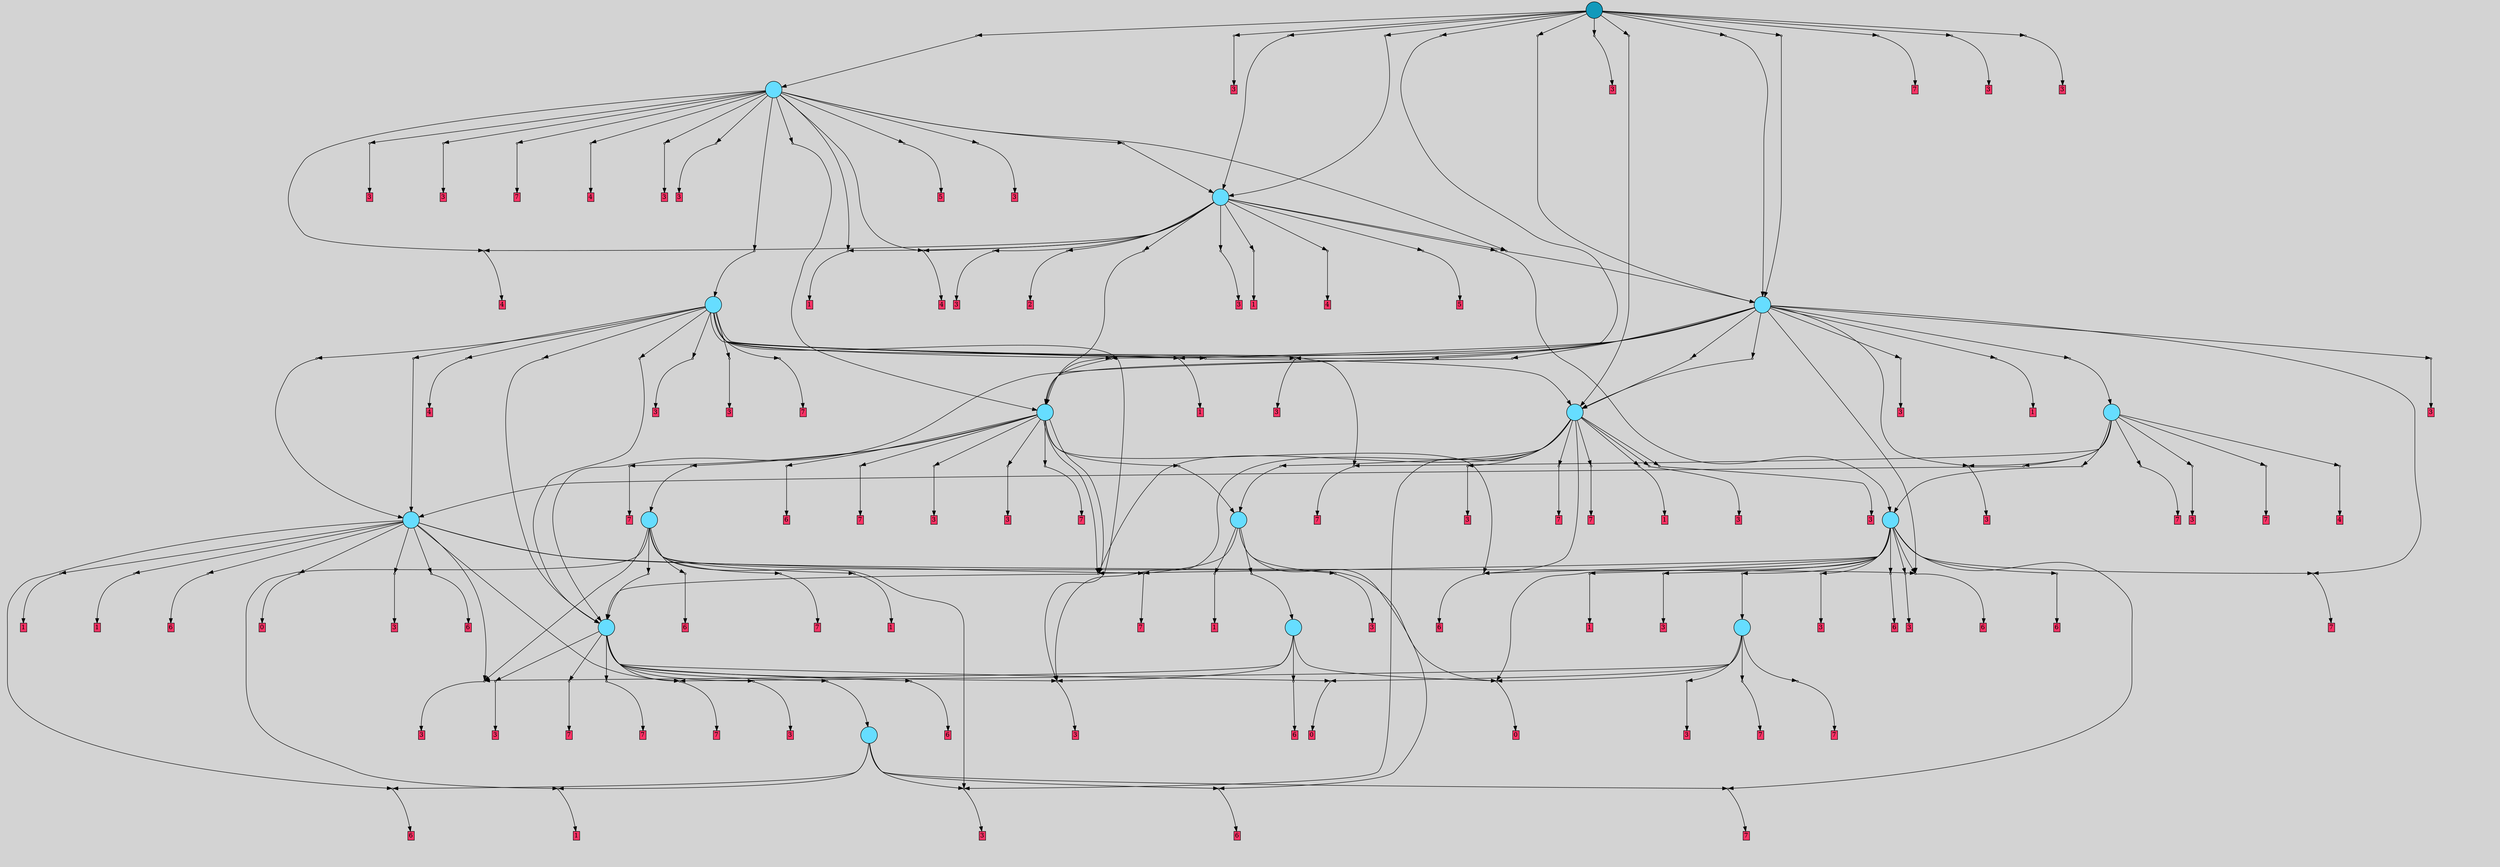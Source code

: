 // File exported with GEGELATI v1.3.1
// On the 2024-07-09 19:17:22
// With the MARL::MarlTPGGraphDotExporter
digraph{
	graph[pad = "0.212, 0.055" bgcolor = lightgray]
	node[shape=circle style = filled label = ""]
		T29 [fillcolor="#66ddff"]
		T40 [fillcolor="#66ddff"]
		T51 [fillcolor="#66ddff"]
		T78 [fillcolor="#66ddff"]
		T83 [fillcolor="#66ddff"]
		T88 [fillcolor="#66ddff"]
		T100 [fillcolor="#66ddff"]
		T113 [fillcolor="#66ddff"]
		T121 [fillcolor="#66ddff"]
		T144 [fillcolor="#66ddff"]
		T214 [fillcolor="#66ddff"]
		T237 [fillcolor="#66ddff"]
		T252 [fillcolor="#66ddff"]
		T436 [fillcolor="#66ddff"]
		T470 [fillcolor="#66ddff"]
		T695 [fillcolor="#1199bb"]
		P25008 [fillcolor="#cccccc" shape=point] //
		I25008 [shape=box style=invis label="0|5&2|4#3|7&#92;n8|6&2|5#4|1&#92;n2|0&2|4#1|1&#92;n1|0&1|4#0|1&#92;n0|6&3|5#2|0&#92;n5|4&2|6#0|6&#92;n2|1&2|4#2|5&#92;n0|2&0|6#2|4&#92;n"]
		P25008 -> I25008[style=invis]
		A16959 [fillcolor="#ff3366" shape=box margin=0.03 width=0 height=0 label="6"]
		T29 -> P25008 -> A16959
		P25009 [fillcolor="#cccccc" shape=point] //
		I25009 [shape=box style=invis label="8|5&1|3#1|6&#92;n8|1&2|7#3|4&#92;n4|6&1|0#0|1&#92;n4|1&2|5#3|3&#92;n4|7&2|6#0|4&#92;n6|7&4|3#4|0&#92;n7|0&2|1#0|6&#92;n"]
		P25009 -> I25009[style=invis]
		A16960 [fillcolor="#ff3366" shape=box margin=0.03 width=0 height=0 label="3"]
		T29 -> P25009 -> A16960
		P25010 [fillcolor="#cccccc" shape=point] //
		I25010 [shape=box style=invis label="8|5&1|3#1|6&#92;n2|2&2|7#1|6&#92;n6|2&4|6#4|0&#92;n8|1&2|7#3|4&#92;n4|7&2|1#0|4&#92;n4|6&1|0#0|1&#92;n"]
		P25010 -> I25010[style=invis]
		A16961 [fillcolor="#ff3366" shape=box margin=0.03 width=0 height=0 label="3"]
		T29 -> P25010 -> A16961
		P25011 [fillcolor="#cccccc" shape=point] //
		I25011 [shape=box style=invis label="5|6&0|2#0|0&#92;n6|4&2|3#4|3&#92;n3|1&2|5#3|2&#92;n"]
		P25011 -> I25011[style=invis]
		A16962 [fillcolor="#ff3366" shape=box margin=0.03 width=0 height=0 label="0"]
		T29 -> P25011 -> A16962
		P25012 [fillcolor="#cccccc" shape=point] //
		I25012 [shape=box style=invis label="0|5&2|4#3|7&#92;n8|6&2|5#4|1&#92;n2|0&2|6#1|1&#92;n1|0&1|4#0|1&#92;n2|1&2|4#2|5&#92;n0|2&0|0#3|5&#92;n5|4&2|6#0|6&#92;n0|2&0|6#2|4&#92;n"]
		P25012 -> I25012[style=invis]
		A16963 [fillcolor="#ff3366" shape=box margin=0.03 width=0 height=0 label="6"]
		T40 -> P25012 -> A16963
		P25013 [fillcolor="#cccccc" shape=point] //
		I25013 [shape=box style=invis label="0|4&1|0#3|0&#92;n5|3&0|5#1|0&#92;n7|2&4|2#2|6&#92;n2|2&3|3#3|0&#92;n6|1&4|5#0|1&#92;n1|6&3|7#4|4&#92;n2|2&0|2#2|5&#92;n"]
		P25013 -> I25013[style=invis]
		A16964 [fillcolor="#ff3366" shape=box margin=0.03 width=0 height=0 label="1"]
		T40 -> P25013 -> A16964
		P25014 [fillcolor="#cccccc" shape=point] //
		I25014 [shape=box style=invis label="5|5&2|5#0|0&#92;n0|1&2|3#2|0&#92;n7|7&3|4#3|5&#92;n4|0&0|5#1|4&#92;n0|7&0|5#2|5&#92;n"]
		P25014 -> I25014[style=invis]
		A16965 [fillcolor="#ff3366" shape=box margin=0.03 width=0 height=0 label="7"]
		T40 -> P25014 -> A16965
		P25015 [fillcolor="#cccccc" shape=point] //
		I25015 [shape=box style=invis label="8|5&1|3#1|6&#92;n1|0&3|0#2|5&#92;n7|0&2|1#0|6&#92;n4|6&1|0#0|5&#92;n4|1&2|5#3|3&#92;n4|7&2|6#0|4&#92;n6|7&4|3#4|0&#92;n8|1&2|7#3|4&#92;n"]
		P25015 -> I25015[style=invis]
		A16966 [fillcolor="#ff3366" shape=box margin=0.03 width=0 height=0 label="3"]
		T40 -> P25015 -> A16966
		P25016 [fillcolor="#cccccc" shape=point] //
		I25016 [shape=box style=invis label="7|5&3|6#1|0&#92;n0|5&2|4#3|7&#92;n8|6&2|5#4|1&#92;n2|0&2|6#1|1&#92;n1|0&1|4#0|1&#92;n2|1&2|4#2|5&#92;n5|4&2|6#2|6&#92;n0|2&0|0#3|5&#92;n"]
		P25016 -> I25016[style=invis]
		A16967 [fillcolor="#ff3366" shape=box margin=0.03 width=0 height=0 label="6"]
		T40 -> P25016 -> A16967
		P25017 [fillcolor="#cccccc" shape=point] //
		I25017 [shape=box style=invis label="0|3&2|6#3|0&#92;n0|6&4|1#0|7&#92;n1|6&3|0#4|3&#92;n3|6&2|3#0|7&#92;n2|6&1|3#2|2&#92;n"]
		P25017 -> I25017[style=invis]
		A16968 [fillcolor="#ff3366" shape=box margin=0.03 width=0 height=0 label="3"]
		T51 -> P25017 -> A16968
		P25018 [fillcolor="#cccccc" shape=point] //
		I25018 [shape=box style=invis label="0|4&1|0#3|0&#92;n1|6&3|7#4|4&#92;n2|2&3|3#3|0&#92;n6|1&4|5#0|1&#92;n3|3&0|5#1|0&#92;n2|2&0|2#2|5&#92;n"]
		P25018 -> I25018[style=invis]
		A16969 [fillcolor="#ff3366" shape=box margin=0.03 width=0 height=0 label="1"]
		T51 -> P25018 -> A16969
		T51 -> P25016
		P25019 [fillcolor="#cccccc" shape=point] //
		I25019 [shape=box style=invis label="6|0&1|4#1|0&#92;n4|0&4|7#0|1&#92;n0|3&1|3#2|1&#92;n3|0&1|3#2|1&#92;n5|3&2|7#2|7&#92;n2|5&1|7#3|2&#92;n4|2&3|5#4|2&#92;n6|3&3|0#0|2&#92;n6|1&0|6#1|4&#92;n2|5&1|6#2|1&#92;n"]
		P25019 -> I25019[style=invis]
		A16970 [fillcolor="#ff3366" shape=box margin=0.03 width=0 height=0 label="7"]
		T51 -> P25019 -> A16970
		P25020 [fillcolor="#cccccc" shape=point] //
		I25020 [shape=box style=invis label="2|5&1|7#3|2&#92;n6|3&3|0#0|2&#92;n0|3&1|3#2|1&#92;n3|1&1|6#1|1&#92;n6|0&1|4#1|0&#92;n3|5&1|3#2|1&#92;n4|2&3|5#4|2&#92;n4|0&4|7#0|1&#92;n6|1&0|6#0|4&#92;n2|5&1|6#2|1&#92;n"]
		P25020 -> I25020[style=invis]
		T51 -> P25020 -> T29
		P25021 [fillcolor="#cccccc" shape=point] //
		I25021 [shape=box style=invis label="1|3&3|2#1|5&#92;n6|7&4|4#2|6&#92;n6|0&3|4#4|5&#92;n"]
		P25021 -> I25021[style=invis]
		A16971 [fillcolor="#ff3366" shape=box margin=0.03 width=0 height=0 label="3"]
		T78 -> P25021 -> A16971
		P25022 [fillcolor="#cccccc" shape=point] //
		I25022 [shape=box style=invis label="6|0&1|4#1|0&#92;n0|3&1|3#2|1&#92;n4|0&4|7#0|1&#92;n3|0&1|3#2|3&#92;n5|3&2|7#2|7&#92;n2|5&1|7#3|2&#92;n4|2&3|5#4|2&#92;n6|3&3|0#0|2&#92;n6|1&0|6#1|4&#92;n2|5&1|6#2|1&#92;n"]
		P25022 -> I25022[style=invis]
		A16972 [fillcolor="#ff3366" shape=box margin=0.03 width=0 height=0 label="7"]
		T78 -> P25022 -> A16972
		P25023 [fillcolor="#cccccc" shape=point] //
		I25023 [shape=box style=invis label="7|7&3|4#2|5&#92;n0|1&2|3#2|0&#92;n3|2&2|6#2|2&#92;n5|5&2|5#0|0&#92;n4|0&0|5#1|4&#92;n0|7&0|5#2|5&#92;n"]
		P25023 -> I25023[style=invis]
		A16973 [fillcolor="#ff3366" shape=box margin=0.03 width=0 height=0 label="7"]
		T78 -> P25023 -> A16973
		T78 -> P25010
		P25024 [fillcolor="#cccccc" shape=point] //
		I25024 [shape=box style=invis label="4|0&2|4#4|7&#92;n7|5&0|4#2|0&#92;n5|5&1|6#2|6&#92;n5|3&2|0#3|2&#92;n"]
		P25024 -> I25024[style=invis]
		A16974 [fillcolor="#ff3366" shape=box margin=0.03 width=0 height=0 label="0"]
		T78 -> P25024 -> A16974
		P25025 [fillcolor="#cccccc" shape=point] //
		I25025 [shape=box style=invis label="0|4&1|0#3|0&#92;n1|6&3|7#4|4&#92;n7|2&4|2#2|6&#92;n2|2&3|3#3|0&#92;n8|0&1|6#0|3&#92;n6|1&4|5#0|1&#92;n5|3&0|5#1|0&#92;n2|2&0|2#2|5&#92;n"]
		P25025 -> I25025[style=invis]
		T78 -> P25025 -> T40
		P25026 [fillcolor="#cccccc" shape=point] //
		I25026 [shape=box style=invis label="5|4&1|6#0|6&#92;n8|6&2|5#4|1&#92;n1|0&1|4#0|1&#92;n0|5&0|4#1|7&#92;n4|7&0|4#0|2&#92;n0|2&0|0#3|2&#92;n6|0&3|7#1|0&#92;n2|1&2|4#2|5&#92;n5|3&4|6#4|4&#92;n"]
		P25026 -> I25026[style=invis]
		A16975 [fillcolor="#ff3366" shape=box margin=0.03 width=0 height=0 label="6"]
		T78 -> P25026 -> A16975
		P25027 [fillcolor="#cccccc" shape=point] //
		I25027 [shape=box style=invis label="4|0&2|3#4|7&#92;n4|7&2|1#0|4&#92;n8|0&2|7#3|4&#92;n4|1&4|5#3|3&#92;n2|2&1|7#1|6&#92;n6|7&4|6#4|0&#92;n"]
		P25027 -> I25027[style=invis]
		A16976 [fillcolor="#ff3366" shape=box margin=0.03 width=0 height=0 label="3"]
		T78 -> P25027 -> A16976
		P25028 [fillcolor="#cccccc" shape=point] //
		I25028 [shape=box style=invis label="6|0&1|4#1|0&#92;n0|3&1|7#2|1&#92;n3|7&1|3#2|1&#92;n4|2&3|5#4|2&#92;n2|5&1|6#2|1&#92;n0|5&1|3#4|7&#92;n6|1&0|6#1|4&#92;n2|5&1|7#3|2&#92;n"]
		P25028 -> I25028[style=invis]
		A16977 [fillcolor="#ff3366" shape=box margin=0.03 width=0 height=0 label="7"]
		T78 -> P25028 -> A16977
		T83 -> P25012
		T83 -> P25023
		P25029 [fillcolor="#cccccc" shape=point] //
		I25029 [shape=box style=invis label="4|6&1|0#0|1&#92;n8|1&2|7#3|4&#92;n4|4&2|5#3|3&#92;n4|7&2|6#0|4&#92;n6|7&4|3#4|0&#92;n7|0&2|1#0|6&#92;n"]
		P25029 -> I25029[style=invis]
		A16978 [fillcolor="#ff3366" shape=box margin=0.03 width=0 height=0 label="3"]
		T83 -> P25029 -> A16978
		P25030 [fillcolor="#cccccc" shape=point] //
		I25030 [shape=box style=invis label="5|4&1|6#0|6&#92;n8|6&2|5#4|1&#92;n1|0&1|4#0|1&#92;n2|1&2|4#2|5&#92;n4|7&0|4#0|2&#92;n0|2&0|0#3|2&#92;n0|5&2|4#1|7&#92;n5|3&4|6#4|4&#92;n"]
		P25030 -> I25030[style=invis]
		A16979 [fillcolor="#ff3366" shape=box margin=0.03 width=0 height=0 label="6"]
		T83 -> P25030 -> A16979
		T83 -> P25019
		P25031 [fillcolor="#cccccc" shape=point] //
		I25031 [shape=box style=invis label="7|5&3|6#1|0&#92;n2|1&2|4#2|5&#92;n8|6&2|5#4|1&#92;n0|5&2|4#3|7&#92;n1|0&1|4#0|7&#92;n2|0&2|6#1|1&#92;n5|4&2|6#2|6&#92;n3|2&0|0#3|5&#92;n"]
		P25031 -> I25031[style=invis]
		A16980 [fillcolor="#ff3366" shape=box margin=0.03 width=0 height=0 label="1"]
		T83 -> P25031 -> A16980
		P25032 [fillcolor="#cccccc" shape=point] //
		I25032 [shape=box style=invis label="0|2&1|4#3|3&#92;n3|5&2|5#2|3&#92;n4|7&0|5#3|5&#92;n6|0&3|5#4|4&#92;n1|2&4|3#4|7&#92;n"]
		P25032 -> I25032[style=invis]
		A16981 [fillcolor="#ff3366" shape=box margin=0.03 width=0 height=0 label="1"]
		T83 -> P25032 -> A16981
		T83 -> P25009
		P25033 [fillcolor="#cccccc" shape=point] //
		I25033 [shape=box style=invis label="0|5&2|4#3|7&#92;n5|4&2|6#0|6&#92;n1|0&1|4#0|1&#92;n2|1&2|4#2|5&#92;n0|2&0|0#3|5&#92;n8|4&2|5#4|1&#92;n0|2&0|6#2|4&#92;n"]
		P25033 -> I25033[style=invis]
		A16982 [fillcolor="#ff3366" shape=box margin=0.03 width=0 height=0 label="6"]
		T83 -> P25033 -> A16982
		P25034 [fillcolor="#cccccc" shape=point] //
		I25034 [shape=box style=invis label="0|0&0|6#4|4&#92;n8|6&2|0#2|1&#92;n2|0&3|6#1|1&#92;n5|0&3|1#4|3&#92;n1|0&1|4#2|1&#92;n3|4&2|6#1|4&#92;n1|5&4|0#3|4&#92;n6|1&2|1#1|5&#92;n"]
		P25034 -> I25034[style=invis]
		A16983 [fillcolor="#ff3366" shape=box margin=0.03 width=0 height=0 label="6"]
		T83 -> P25034 -> A16983
		P25035 [fillcolor="#cccccc" shape=point] //
		I25035 [shape=box style=invis label="6|1&0|0#3|6&#92;n0|0&2|5#4|0&#92;n4|1&1|7#4|4&#92;n4|4&1|1#1|0&#92;n"]
		P25035 -> I25035[style=invis]
		A16984 [fillcolor="#ff3366" shape=box margin=0.03 width=0 height=0 label="0"]
		T83 -> P25035 -> A16984
		P25036 [fillcolor="#cccccc" shape=point] //
		I25036 [shape=box style=invis label="7|7&3|4#2|5&#92;n5|5&2|5#0|0&#92;n3|2&2|6#2|2&#92;n0|1&2|3#2|7&#92;n4|0&0|5#1|4&#92;n"]
		P25036 -> I25036[style=invis]
		A16985 [fillcolor="#ff3366" shape=box margin=0.03 width=0 height=0 label="7"]
		T88 -> P25036 -> A16985
		T88 -> P25024
		P25037 [fillcolor="#cccccc" shape=point] //
		I25037 [shape=box style=invis label="0|3&2|6#3|0&#92;n5|0&0|5#3|2&#92;n2|6&1|3#2|2&#92;n1|3&1|0#3|1&#92;n"]
		P25037 -> I25037[style=invis]
		A16986 [fillcolor="#ff3366" shape=box margin=0.03 width=0 height=0 label="3"]
		T88 -> P25037 -> A16986
		P25038 [fillcolor="#cccccc" shape=point] //
		I25038 [shape=box style=invis label="6|0&1|4#1|0&#92;n0|3&1|3#2|1&#92;n4|0&4|7#0|1&#92;n3|0&1|3#2|3&#92;n5|3&2|7#2|7&#92;n2|5&1|7#3|2&#92;n6|1&0|6#1|6&#92;n6|3&3|0#0|2&#92;n2|5&1|6#2|1&#92;n"]
		P25038 -> I25038[style=invis]
		A16987 [fillcolor="#ff3366" shape=box margin=0.03 width=0 height=0 label="7"]
		T88 -> P25038 -> A16987
		T88 -> P25011
		T88 -> P25023
		T100 -> P25011
		P25039 [fillcolor="#cccccc" shape=point] //
		I25039 [shape=box style=invis label="8|4&2|5#4|1&#92;n5|4&2|6#0|6&#92;n1|0&1|4#1|7&#92;n0|5&2|4#3|7&#92;n0|2&0|0#3|5&#92;n2|1&2|4#2|5&#92;n"]
		P25039 -> I25039[style=invis]
		A16988 [fillcolor="#ff3366" shape=box margin=0.03 width=0 height=0 label="6"]
		T100 -> P25039 -> A16988
		T100 -> P25013
		T100 -> P25009
		T100 -> P25015
		P25040 [fillcolor="#cccccc" shape=point] //
		I25040 [shape=box style=invis label="7|5&3|6#1|0&#92;n6|1&1|2#1|0&#92;n2|1&2|4#2|5&#92;n2|0&2|6#1|1&#92;n0|2&0|0#3|0&#92;n2|5&0|7#4|2&#92;n1|0&1|4#0|1&#92;n"]
		P25040 -> I25040[style=invis]
		T100 -> P25040 -> T78
		P25041 [fillcolor="#cccccc" shape=point] //
		I25041 [shape=box style=invis label="7|7&3|4#3|5&#92;n0|3&3|0#0|1&#92;n6|4&1|1#2|7&#92;n5|5&2|5#0|0&#92;n6|0&0|5#1|4&#92;n0|7&0|5#2|5&#92;n"]
		P25041 -> I25041[style=invis]
		A16989 [fillcolor="#ff3366" shape=box margin=0.03 width=0 height=0 label="7"]
		T100 -> P25041 -> A16989
		P25042 [fillcolor="#cccccc" shape=point] //
		I25042 [shape=box style=invis label="3|1&1|6#0|2&#92;n7|0&0|0#3|2&#92;n2|2&3|3#3|5&#92;n1|6&3|7#4|4&#92;n0|3&0|5#1|0&#92;n4|5&0|1#0|2&#92;n"]
		P25042 -> I25042[style=invis]
		A16990 [fillcolor="#ff3366" shape=box margin=0.03 width=0 height=0 label="1"]
		T100 -> P25042 -> A16990
		P25043 [fillcolor="#cccccc" shape=point] //
		I25043 [shape=box style=invis label="4|6&1|0#0|1&#92;n6|7&4|3#4|0&#92;n4|4&3|5#3|3&#92;n8|1&2|7#3|4&#92;n7|0&2|1#0|6&#92;n"]
		P25043 -> I25043[style=invis]
		A16991 [fillcolor="#ff3366" shape=box margin=0.03 width=0 height=0 label="3"]
		T113 -> P25043 -> A16991
		P25044 [fillcolor="#cccccc" shape=point] //
		I25044 [shape=box style=invis label="0|6&0|0#3|2&#92;n8|7&1|4#4|1&#92;n0|5&2|4#1|7&#92;n3|1&2|4#2|5&#92;n0|4&4|1#4|1&#92;n5|4&1|6#0|6&#92;n4|7&0|4#0|2&#92;n1|0&1|4#0|1&#92;n5|3&4|7#4|4&#92;n"]
		P25044 -> I25044[style=invis]
		A16992 [fillcolor="#ff3366" shape=box margin=0.03 width=0 height=0 label="6"]
		T113 -> P25044 -> A16992
		P25045 [fillcolor="#cccccc" shape=point] //
		I25045 [shape=box style=invis label="5|4&2|3#4|3&#92;n5|2&4|4#3|3&#92;n5|0&0|2#0|0&#92;n"]
		P25045 -> I25045[style=invis]
		A16993 [fillcolor="#ff3366" shape=box margin=0.03 width=0 height=0 label="3"]
		T113 -> P25045 -> A16993
		T113 -> P25015
		P25046 [fillcolor="#cccccc" shape=point] //
		I25046 [shape=box style=invis label="7|5&3|6#1|0&#92;n2|1&2|4#2|5&#92;n2|0&2|6#1|1&#92;n1|0&1|4#0|1&#92;n6|5&2|6#2|6&#92;n2|5&0|7#4|2&#92;n0|2&0|0#3|5&#92;n"]
		P25046 -> I25046[style=invis]
		T113 -> P25046 -> T78
		P25047 [fillcolor="#cccccc" shape=point] //
		I25047 [shape=box style=invis label="2|2&2|7#1|0&#92;n6|0&1|0#2|5&#92;n8|5&3|3#1|6&#92;n0|2&3|6#2|6&#92;n4|0&2|1#0|3&#92;n0|6&4|7#2|7&#92;n6|4&2|0#0|0&#92;n1|4&0|0#2|4&#92;n"]
		P25047 -> I25047[style=invis]
		T113 -> P25047 -> T51
		P25048 [fillcolor="#cccccc" shape=point] //
		I25048 [shape=box style=invis label="6|0&1|4#1|0&#92;n4|0&4|7#0|1&#92;n4|2&3|5#4|2&#92;n3|0&1|3#2|1&#92;n5|3&2|7#2|7&#92;n2|5&1|7#3|2&#92;n0|3&1|3#2|1&#92;n6|1&0|5#1|4&#92;n2|5&1|6#2|1&#92;n"]
		P25048 -> I25048[style=invis]
		A16994 [fillcolor="#ff3366" shape=box margin=0.03 width=0 height=0 label="7"]
		T113 -> P25048 -> A16994
		P25049 [fillcolor="#cccccc" shape=point] //
		I25049 [shape=box style=invis label="8|0&2|1#3|7&#92;n2|3&3|3#1|1&#92;n6|2&3|6#0|5&#92;n1|6&3|5#0|6&#92;n7|1&0|0#1|4&#92;n0|0&0|4#3|2&#92;n"]
		P25049 -> I25049[style=invis]
		A16995 [fillcolor="#ff3366" shape=box margin=0.03 width=0 height=0 label="7"]
		T113 -> P25049 -> A16995
		P25050 [fillcolor="#cccccc" shape=point] //
		I25050 [shape=box style=invis label="2|1&3|1#2|0&#92;n1|6&3|7#4|0&#92;n7|5&2|6#4|6&#92;n5|4&4|2#0|1&#92;n6|1&4|5#0|1&#92;n3|0&4|5#4|6&#92;n1|6&1|1#4|0&#92;n2|2&1|5#1|7&#92;n5|3&2|3#2|1&#92;n1|4&1|0#3|0&#92;n"]
		P25050 -> I25050[style=invis]
		A16996 [fillcolor="#ff3366" shape=box margin=0.03 width=0 height=0 label="1"]
		T113 -> P25050 -> A16996
		P25051 [fillcolor="#cccccc" shape=point] //
		I25051 [shape=box style=invis label="8|5&1|3#1|6&#92;n4|7&2|6#0|4&#92;n7|0&2|1#0|6&#92;n1|0&3|0#2|5&#92;n4|1&2|5#3|3&#92;n4|6&3|0#0|5&#92;n8|1&2|7#0|4&#92;n"]
		P25051 -> I25051[style=invis]
		A16997 [fillcolor="#ff3366" shape=box margin=0.03 width=0 height=0 label="3"]
		T113 -> P25051 -> A16997
		T113 -> P25010
		T121 -> P25044
		T121 -> P25011
		T121 -> P25033
		P25052 [fillcolor="#cccccc" shape=point] //
		I25052 [shape=box style=invis label="6|2&2|1#0|1&#92;n6|4&3|6#1|7&#92;n1|4&0|4#2|5&#92;n4|1&3|5#4|4&#92;n2|2&0|1#3|7&#92;n7|2&0|2#1|6&#92;n5|0&0|3#1|1&#92;n"]
		P25052 -> I25052[style=invis]
		A16998 [fillcolor="#ff3366" shape=box margin=0.03 width=0 height=0 label="1"]
		T121 -> P25052 -> A16998
		P25053 [fillcolor="#cccccc" shape=point] //
		I25053 [shape=box style=invis label="8|5&1|3#1|6&#92;n4|7&2|6#0|4&#92;n4|1&2|5#3|3&#92;n4|6&1|0#0|1&#92;n6|7&4|3#4|0&#92;n7|0&2|1#0|7&#92;n"]
		P25053 -> I25053[style=invis]
		A16999 [fillcolor="#ff3366" shape=box margin=0.03 width=0 height=0 label="3"]
		T121 -> P25053 -> A16999
		P25054 [fillcolor="#cccccc" shape=point] //
		I25054 [shape=box style=invis label="8|5&1|3#1|6&#92;n6|7&2|4#2|5&#92;n7|0&2|1#0|6&#92;n4|6&1|0#0|5&#92;n1|0&3|0#2|5&#92;n4|1&2|3#3|3&#92;n4|7&2|6#0|4&#92;n6|7&4|3#4|0&#92;n"]
		P25054 -> I25054[style=invis]
		A17000 [fillcolor="#ff3366" shape=box margin=0.03 width=0 height=0 label="3"]
		T121 -> P25054 -> A17000
		P25055 [fillcolor="#cccccc" shape=point] //
		I25055 [shape=box style=invis label="0|5&2|4#3|7&#92;n8|6&2|5#4|1&#92;n2|0&2|6#1|1&#92;n5|0&1|4#0|1&#92;n2|1&2|4#2|5&#92;n0|2&0|0#3|5&#92;n5|4&1|6#0|6&#92;n0|2&0|6#2|4&#92;n"]
		P25055 -> I25055[style=invis]
		A17001 [fillcolor="#ff3366" shape=box margin=0.03 width=0 height=0 label="6"]
		T121 -> P25055 -> A17001
		P25056 [fillcolor="#cccccc" shape=point] //
		I25056 [shape=box style=invis label="0|6&0|0#3|2&#92;n8|7&1|4#4|1&#92;n0|5&2|5#1|7&#92;n3|1&2|4#2|5&#92;n5|3&4|7#4|4&#92;n5|4&1|6#0|6&#92;n4|7&0|4#0|2&#92;n1|0&1|4#0|1&#92;n7|0&2|3#1|4&#92;n0|4&4|1#4|1&#92;n"]
		P25056 -> I25056[style=invis]
		T121 -> P25056 -> T88
		T121 -> P25046
		P25057 [fillcolor="#cccccc" shape=point] //
		I25057 [shape=box style=invis label="5|5&0|3#1|6&#92;n4|7&2|6#0|4&#92;n8|1&2|7#0|4&#92;n4|6&1|0#0|5&#92;n1|0&3|0#2|5&#92;n4|1&2|5#3|3&#92;n7|0&2|1#0|6&#92;n6|7&2|1#1|7&#92;n"]
		P25057 -> I25057[style=invis]
		A17002 [fillcolor="#ff3366" shape=box margin=0.03 width=0 height=0 label="3"]
		T121 -> P25057 -> A17002
		P25058 [fillcolor="#cccccc" shape=point] //
		I25058 [shape=box style=invis label="0|6&1|4#2|2&#92;n7|7&0|7#4|5&#92;n0|3&1|1#4|3&#92;n3|3&0|0#0|7&#92;n2|3&0|7#3|6&#92;n8|6&3|0#1|5&#92;n2|2&3|1#3|1&#92;n8|7&2|2#4|3&#92;n7|1&4|7#2|3&#92;n"]
		P25058 -> I25058[style=invis]
		A17003 [fillcolor="#ff3366" shape=box margin=0.03 width=0 height=0 label="6"]
		T121 -> P25058 -> A17003
		P25059 [fillcolor="#cccccc" shape=point] //
		I25059 [shape=box style=invis label="4|0&0|7#0|1&#92;n6|3&3|0#0|2&#92;n4|2&3|5#3|2&#92;n6|0&1|4#1|0&#92;n6|1&0|6#1|4&#92;n4|7&2|3#2|1&#92;n2|1&4|5#2|2&#92;n"]
		P25059 -> I25059[style=invis]
		A17004 [fillcolor="#ff3366" shape=box margin=0.03 width=0 height=0 label="7"]
		T121 -> P25059 -> A17004
		T121 -> P25014
		P25060 [fillcolor="#cccccc" shape=point] //
		I25060 [shape=box style=invis label="4|1&2|7#3|4&#92;n6|7&4|3#4|0&#92;n4|6&1|0#0|1&#92;n7|0&2|1#0|6&#92;n"]
		P25060 -> I25060[style=invis]
		A17005 [fillcolor="#ff3366" shape=box margin=0.03 width=0 height=0 label="3"]
		T144 -> P25060 -> A17005
		T144 -> P25044
		P25061 [fillcolor="#cccccc" shape=point] //
		I25061 [shape=box style=invis label="5|0&0|2#1|0&#92;n5|4&2|3#4|3&#92;n"]
		P25061 -> I25061[style=invis]
		A17006 [fillcolor="#ff3366" shape=box margin=0.03 width=0 height=0 label="3"]
		T144 -> P25061 -> A17006
		T144 -> P25046
		P25062 [fillcolor="#cccccc" shape=point] //
		I25062 [shape=box style=invis label="6|0&1|4#1|0&#92;n2|5&1|6#2|1&#92;n4|0&4|7#0|1&#92;n3|0&1|3#2|3&#92;n2|5&1|7#3|2&#92;n6|1&0|6#1|6&#92;n6|3&3|0#0|2&#92;n0|3&1|3#0|1&#92;n"]
		P25062 -> I25062[style=invis]
		A17007 [fillcolor="#ff3366" shape=box margin=0.03 width=0 height=0 label="7"]
		T144 -> P25062 -> A17007
		P25063 [fillcolor="#cccccc" shape=point] //
		I25063 [shape=box style=invis label="2|2&2|7#1|0&#92;n6|0&1|0#2|5&#92;n0|6&4|7#2|7&#92;n0|2&3|6#2|6&#92;n4|0&2|1#0|3&#92;n8|5&3|3#1|6&#92;n6|4&2|0#0|1&#92;n1|4&0|0#2|4&#92;n1|6&4|7#0|3&#92;n"]
		P25063 -> I25063[style=invis]
		T144 -> P25063 -> T51
		P25064 [fillcolor="#cccccc" shape=point] //
		I25064 [shape=box style=invis label="5|4&2|6#0|6&#92;n0|4&2|4#3|7&#92;n0|1&1|6#0|1&#92;n2|0&2|6#1|7&#92;n2|1&2|4#2|5&#92;n8|6&1|5#4|1&#92;n0|2&0|6#2|4&#92;n"]
		P25064 -> I25064[style=invis]
		T144 -> P25064 -> T100
		P25065 [fillcolor="#cccccc" shape=point] //
		I25065 [shape=box style=invis label="7|7&3|4#3|5&#92;n0|3&3|0#0|1&#92;n6|4&1|1#2|7&#92;n0|7&2|5#2|5&#92;n5|5&2|5#0|0&#92;n6|0&0|5#1|4&#92;n0|1&0|7#3|5&#92;n"]
		P25065 -> I25065[style=invis]
		A17008 [fillcolor="#ff3366" shape=box margin=0.03 width=0 height=0 label="7"]
		T144 -> P25065 -> A17008
		P25066 [fillcolor="#cccccc" shape=point] //
		I25066 [shape=box style=invis label="0|2&0|6#2|4&#92;n8|6&2|5#4|4&#92;n2|0&2|6#1|1&#92;n1|0&3|4#0|1&#92;n0|5&2|4#3|7&#92;n0|2&0|0#3|5&#92;n5|4&2|6#0|6&#92;n2|1&2|4#2|5&#92;n6|7&2|0#3|4&#92;n"]
		P25066 -> I25066[style=invis]
		A17009 [fillcolor="#ff3366" shape=box margin=0.03 width=0 height=0 label="6"]
		T144 -> P25066 -> A17009
		T144 -> P25046
		P25067 [fillcolor="#cccccc" shape=point] //
		I25067 [shape=box style=invis label="4|0&4|7#0|1&#92;n6|7&3|0#0|2&#92;n3|0&1|3#2|1&#92;n5|3&2|7#2|7&#92;n2|5&1|7#3|2&#92;n4|2&3|5#4|2&#92;n0|3&1|3#2|1&#92;n6|1&0|6#1|4&#92;n2|5&1|6#2|1&#92;n"]
		P25067 -> I25067[style=invis]
		A17010 [fillcolor="#ff3366" shape=box margin=0.03 width=0 height=0 label="7"]
		T144 -> P25067 -> A17010
		P25068 [fillcolor="#cccccc" shape=point] //
		I25068 [shape=box style=invis label="7|1&3|6#3|5&#92;n0|2&3|0#3|5&#92;n8|6&2|5#4|1&#92;n1|0&2|6#1|1&#92;n1|0&1|4#0|1&#92;n5|1&3|7#3|3&#92;n0|5&2|4#3|7&#92;n5|4&2|6#0|6&#92;n0|2&0|6#2|4&#92;n"]
		P25068 -> I25068[style=invis]
		A17011 [fillcolor="#ff3366" shape=box margin=0.03 width=0 height=0 label="4"]
		T214 -> P25068 -> A17011
		P25069 [fillcolor="#cccccc" shape=point] //
		I25069 [shape=box style=invis label="7|5&3|6#1|0&#92;n2|0&2|4#2|5&#92;n8|6&2|5#4|1&#92;n0|5&2|4#3|7&#92;n1|0&1|4#0|7&#92;n2|0&2|6#1|1&#92;n3|2&0|0#3|5&#92;n5|4&2|6#2|6&#92;n"]
		P25069 -> I25069[style=invis]
		A17012 [fillcolor="#ff3366" shape=box margin=0.03 width=0 height=0 label="1"]
		T214 -> P25069 -> A17012
		P25070 [fillcolor="#cccccc" shape=point] //
		I25070 [shape=box style=invis label="6|1&0|6#3|4&#92;n3|0&1|3#2|4&#92;n6|0&4|2#0|5&#92;n0|3&1|7#2|1&#92;n5|3&2|7#2|7&#92;n2|5&1|7#3|2&#92;n2|5&1|6#2|1&#92;n4|0&4|7#0|1&#92;n"]
		P25070 -> I25070[style=invis]
		T214 -> P25070 -> T113
		P25071 [fillcolor="#cccccc" shape=point] //
		I25071 [shape=box style=invis label="2|1&1|4#2|5&#92;n2|0&2|6#2|1&#92;n3|3&3|0#1|0&#92;n2|5&0|7#4|2&#92;n6|5&2|6#2|6&#92;n7|5&3|6#1|0&#92;n6|3&3|2#1|3&#92;n0|2&0|0#1|5&#92;n"]
		P25071 -> I25071[style=invis]
		T214 -> P25071 -> T78
		P25072 [fillcolor="#cccccc" shape=point] //
		I25072 [shape=box style=invis label="4|6&1|0#0|1&#92;n8|1&2|7#3|4&#92;n8|5&1|4#1|6&#92;n1|6&4|1#3|4&#92;n4|1&2|5#3|3&#92;n6|7&4|3#4|0&#92;n0|0&3|5#3|7&#92;n6|7&4|0#3|3&#92;n"]
		P25072 -> I25072[style=invis]
		A17013 [fillcolor="#ff3366" shape=box margin=0.03 width=0 height=0 label="3"]
		T214 -> P25072 -> A17013
		P25073 [fillcolor="#cccccc" shape=point] //
		I25073 [shape=box style=invis label="6|3&3|0#4|2&#92;n2|5&1|5#2|1&#92;n3|7&4|3#2|1&#92;n3|2&3|0#3|0&#92;n3|2&3|5#4|2&#92;n6|0&1|4#1|0&#92;n4|0&0|7#0|2&#92;n2|5&1|7#3|2&#92;n5|7&0|6#1|4&#92;n5|3&2|7#2|7&#92;n"]
		P25073 -> I25073[style=invis]
		T214 -> P25073 -> T144
		P25074 [fillcolor="#cccccc" shape=point] //
		I25074 [shape=box style=invis label="6|0&1|4#1|0&#92;n4|0&4|7#0|1&#92;n0|3&1|3#2|1&#92;n3|0&4|3#2|1&#92;n5|3&2|7#2|7&#92;n6|7&0|6#1|4&#92;n2|5&1|6#2|1&#92;n6|3&3|0#4|2&#92;n2|5&1|7#3|2&#92;n3|2&3|5#4|2&#92;n"]
		P25074 -> I25074[style=invis]
		A17014 [fillcolor="#ff3366" shape=box margin=0.03 width=0 height=0 label="7"]
		T214 -> P25074 -> A17014
		P25075 [fillcolor="#cccccc" shape=point] //
		I25075 [shape=box style=invis label="6|2&0|5#2|3&#92;n8|4&2|7#1|4&#92;n6|6&2|6#0|3&#92;n7|0&4|1#0|0&#92;n8|4&2|7#3|4&#92;n"]
		P25075 -> I25075[style=invis]
		T214 -> P25075 -> T83
		P25076 [fillcolor="#cccccc" shape=point] //
		I25076 [shape=box style=invis label="3|0&1|3#2|1&#92;n7|7&0|5#4|1&#92;n0|3&4|0#2|7&#92;n3|1&1|7#0|0&#92;n1|5&3|1#1|4&#92;n3|3&0|3#4|0&#92;n8|6&4|7#2|2&#92;n6|0&2|1#1|5&#92;n1|2&4|5#0|0&#92;n2|1&1|4#4|3&#92;n"]
		P25076 -> I25076[style=invis]
		A17015 [fillcolor="#ff3366" shape=box margin=0.03 width=0 height=0 label="3"]
		T214 -> P25076 -> A17015
		P25077 [fillcolor="#cccccc" shape=point] //
		I25077 [shape=box style=invis label="4|0&0|6#3|0&#92;n3|5&1|6#3|2&#92;n3|0&1|6#1|2&#92;n3|2&1|0#1|5&#92;n"]
		P25077 -> I25077[style=invis]
		T214 -> P25077 -> T83
		T214 -> P25010
		P25078 [fillcolor="#cccccc" shape=point] //
		I25078 [shape=box style=invis label="8|7&1|3#1|6&#92;n4|6&3|0#0|5&#92;n1|0&3|0#2|5&#92;n4|1&2|5#3|3&#92;n7|0&2|1#0|6&#92;n8|1&2|7#0|4&#92;n"]
		P25078 -> I25078[style=invis]
		A17016 [fillcolor="#ff3366" shape=box margin=0.03 width=0 height=0 label="3"]
		T214 -> P25078 -> A17016
		P25079 [fillcolor="#cccccc" shape=point] //
		I25079 [shape=box style=invis label="6|0&1|4#1|0&#92;n4|0&4|7#0|1&#92;n0|3&1|3#2|1&#92;n2|5&1|7#3|2&#92;n5|3&2|7#2|7&#92;n3|0&2|3#2|1&#92;n4|2&3|5#4|2&#92;n6|3&3|0#0|2&#92;n6|1&0|6#1|4&#92;n2|5&1|6#2|1&#92;n"]
		P25079 -> I25079[style=invis]
		A17017 [fillcolor="#ff3366" shape=box margin=0.03 width=0 height=0 label="7"]
		T214 -> P25079 -> A17017
		T214 -> P25070
		P25080 [fillcolor="#cccccc" shape=point] //
		I25080 [shape=box style=invis label="6|3&3|2#1|3&#92;n3|3&3|0#1|0&#92;n2|5&0|2#4|2&#92;n6|5&2|6#2|6&#92;n7|5&3|6#1|0&#92;n2|0&2|6#2|1&#92;n0|2&0|0#1|5&#92;n"]
		P25080 -> I25080[style=invis]
		T214 -> P25080 -> T78
		P25081 [fillcolor="#cccccc" shape=point] //
		I25081 [shape=box style=invis label="8|4&2|7#3|4&#92;n6|6&2|6#0|3&#92;n7|0&4|1#0|0&#92;n8|4&2|7#0|4&#92;n"]
		P25081 -> I25081[style=invis]
		T237 -> P25081 -> T83
		P25082 [fillcolor="#cccccc" shape=point] //
		I25082 [shape=box style=invis label="8|5&1|3#1|6&#92;n8|1&2|7#3|4&#92;n4|6&1|0#0|1&#92;n4|7&2|3#0|4&#92;n1|5&4|5#0|5&#92;n4|1&2|5#3|3&#92;n7|0&2|1#0|6&#92;n"]
		P25082 -> I25082[style=invis]
		A17018 [fillcolor="#ff3366" shape=box margin=0.03 width=0 height=0 label="3"]
		T237 -> P25082 -> A17018
		P25083 [fillcolor="#cccccc" shape=point] //
		I25083 [shape=box style=invis label="6|7&3|0#0|2&#92;n6|1&0|6#1|4&#92;n5|3&2|7#2|7&#92;n2|5&1|7#3|2&#92;n4|2&3|5#4|2&#92;n0|3&1|3#2|1&#92;n3|0&1|3#2|5&#92;n2|5&1|6#2|1&#92;n"]
		P25083 -> I25083[style=invis]
		A17019 [fillcolor="#ff3366" shape=box margin=0.03 width=0 height=0 label="7"]
		T237 -> P25083 -> A17019
		T237 -> P25074
		P25084 [fillcolor="#cccccc" shape=point] //
		I25084 [shape=box style=invis label="0|0&0|1#1|3&#92;n6|1&3|4#1|3&#92;n2|2&3|1#0|2&#92;n1|3&4|6#1|5&#92;n3|6&1|5#2|1&#92;n5|1&3|0#1|5&#92;n"]
		P25084 -> I25084[style=invis]
		T237 -> P25084 -> T121
		P25085 [fillcolor="#cccccc" shape=point] //
		I25085 [shape=box style=invis label="4|6&1|0#0|1&#92;n8|1&2|7#3|4&#92;n8|5&1|4#1|6&#92;n6|0&3|5#3|7&#92;n4|7&2|6#0|4&#92;n6|7&4|3#4|0&#92;n4|1&2|5#3|3&#92;n6|7&4|0#3|3&#92;n"]
		P25085 -> I25085[style=invis]
		A17020 [fillcolor="#ff3366" shape=box margin=0.03 width=0 height=0 label="3"]
		T237 -> P25085 -> A17020
		P25086 [fillcolor="#cccccc" shape=point] //
		I25086 [shape=box style=invis label="7|3&3|4#0|5&#92;n6|5&4|0#2|7&#92;n4|3&4|5#1|0&#92;n1|3&0|2#1|2&#92;n3|4&0|7#3|2&#92;n7|5&2|7#0|0&#92;n3|0&4|6#2|2&#92;n"]
		P25086 -> I25086[style=invis]
		A17021 [fillcolor="#ff3366" shape=box margin=0.03 width=0 height=0 label="4"]
		T237 -> P25086 -> A17021
		P25087 [fillcolor="#cccccc" shape=point] //
		I25087 [shape=box style=invis label="7|7&3|4#2|5&#92;n3|2&2|6#2|2&#92;n5|5&2|5#0|0&#92;n0|7&0|5#2|4&#92;n4|0&0|5#1|4&#92;n"]
		P25087 -> I25087[style=invis]
		A17022 [fillcolor="#ff3366" shape=box margin=0.03 width=0 height=0 label="7"]
		T237 -> P25087 -> A17022
		T252 -> P25069
		P25088 [fillcolor="#cccccc" shape=point] //
		I25088 [shape=box style=invis label="6|1&0|6#3|4&#92;n3|0&1|3#2|4&#92;n6|0&4|2#0|5&#92;n8|4&1|6#4|0&#92;n2|5&1|6#2|1&#92;n5|3&2|7#2|7&#92;n2|5&1|7#3|2&#92;n0|3&1|5#2|1&#92;n4|0&4|7#0|1&#92;n"]
		P25088 -> I25088[style=invis]
		T252 -> P25088 -> T113
		T252 -> P25072
		T252 -> P25073
		P25089 [fillcolor="#cccccc" shape=point] //
		I25089 [shape=box style=invis label="6|0&1|4#4|0&#92;n0|6&3|2#0|7&#92;n4|6&4|3#1|0&#92;n2|0&4|3#2|1&#92;n4|4&4|7#0|1&#92;n2|5&2|6#2|1&#92;n2|5&1|7#3|2&#92;n6|4&3|7#4|2&#92;n5|3&2|7#2|7&#92;n6|1&1|6#0|7&#92;n"]
		P25089 -> I25089[style=invis]
		T252 -> P25089 -> T237
		P25090 [fillcolor="#cccccc" shape=point] //
		I25090 [shape=box style=invis label="4|6&3|0#0|5&#92;n7|0&2|1#0|6&#92;n4|1&2|5#3|3&#92;n1|4&3|0#2|5&#92;n8|1&2|7#0|4&#92;n"]
		P25090 -> I25090[style=invis]
		A17023 [fillcolor="#ff3366" shape=box margin=0.03 width=0 height=0 label="3"]
		T252 -> P25090 -> A17023
		P25091 [fillcolor="#cccccc" shape=point] //
		I25091 [shape=box style=invis label="6|1&0|6#3|4&#92;n2|5&1|7#3|2&#92;n7|0&1|3#2|4&#92;n4|0&4|7#0|4&#92;n6|0&4|2#0|5&#92;n2|7&4|6#1|7&#92;n2|5&1|6#2|1&#92;n"]
		P25091 -> I25091[style=invis]
		T252 -> P25091 -> T113
		P25092 [fillcolor="#cccccc" shape=point] //
		I25092 [shape=box style=invis label="0|4&1|0#3|0&#92;n2|2&3|3#3|0&#92;n7|2&4|2#2|6&#92;n5|6&0|5#1|0&#92;n6|1&4|5#0|1&#92;n2|2&0|2#2|5&#92;n"]
		P25092 -> I25092[style=invis]
		A17024 [fillcolor="#ff3366" shape=box margin=0.03 width=0 height=0 label="1"]
		T252 -> P25092 -> A17024
		P25093 [fillcolor="#cccccc" shape=point] //
		I25093 [shape=box style=invis label="3|3&3|0#1|0&#92;n2|0&2|6#2|1&#92;n2|1&1|4#2|5&#92;n1|7&4|4#2|4&#92;n6|5&2|6#2|6&#92;n7|5&3|6#1|0&#92;n6|3&3|2#1|3&#92;n0|2&0|0#1|5&#92;n"]
		P25093 -> I25093[style=invis]
		T252 -> P25093 -> T78
		T252 -> P25059
		P25094 [fillcolor="#cccccc" shape=point] //
		I25094 [shape=box style=invis label="3|7&3|2#0|1&#92;n5|0&3|2#0|4&#92;n2|4&1|4#0|7&#92;n0|5&4|6#2|4&#92;n3|2&2|2#4|4&#92;n6|2&2|2#4|7&#92;n6|7&0|1#0|4&#92;n"]
		P25094 -> I25094[style=invis]
		A17025 [fillcolor="#ff3366" shape=box margin=0.03 width=0 height=0 label="3"]
		T252 -> P25094 -> A17025
		T252 -> P25033
		T252 -> P25085
		P25095 [fillcolor="#cccccc" shape=point] //
		I25095 [shape=box style=invis label="6|3&3|0#4|2&#92;n3|4&3|0#4|0&#92;n5|7&0|3#0|4&#92;n3|2&3|5#4|2&#92;n6|0&1|4#1|0&#92;n3|7&4|3#2|5&#92;n4|0&0|7#0|2&#92;n3|2&2|2#3|4&#92;n5|3&2|7#2|7&#92;n"]
		P25095 -> I25095[style=invis]
		T252 -> P25095 -> T144
		P25096 [fillcolor="#cccccc" shape=point] //
		I25096 [shape=box style=invis label="2|0&3|6#1|1&#92;n4|7&1|7#1|1&#92;n2|0&2|2#2|5&#92;n7|5&3|6#1|0&#92;n0|5&2|4#3|7&#92;n8|6&2|5#4|1&#92;n5|4&2|6#2|6&#92;n"]
		P25096 -> I25096[style=invis]
		A17026 [fillcolor="#ff3366" shape=box margin=0.03 width=0 height=0 label="5"]
		T436 -> P25096 -> A17026
		P25097 [fillcolor="#cccccc" shape=point] //
		I25097 [shape=box style=invis label="0|0&3|1#4|4&#92;n"]
		P25097 -> I25097[style=invis]
		A17027 [fillcolor="#ff3366" shape=box margin=0.03 width=0 height=0 label="3"]
		T436 -> P25097 -> A17027
		P25098 [fillcolor="#cccccc" shape=point] //
		I25098 [shape=box style=invis label="2|1&2|1#2|5&#92;n6|0&4|6#0|3&#92;n7|5&3|6#1|0&#92;n5|2&0|0#4|1&#92;n6|5&2|6#2|2&#92;n0|4&0|7#2|7&#92;n6|6&3|2#1|3&#92;n"]
		P25098 -> I25098[style=invis]
		A17028 [fillcolor="#ff3366" shape=box margin=0.03 width=0 height=0 label="4"]
		T436 -> P25098 -> A17028
		P25099 [fillcolor="#cccccc" shape=point] //
		I25099 [shape=box style=invis label="4|0&4|7#0|1&#92;n2|5&1|6#2|1&#92;n4|0&1|3#2|1&#92;n5|3&2|7#2|7&#92;n0|3&1|3#2|1&#92;n6|7&3|0#0|2&#92;n6|1&0|6#1|4&#92;n7|4&4|6#2|1&#92;n4|2&3|5#4|4&#92;n2|4&2|5#0|5&#92;n"]
		P25099 -> I25099[style=invis]
		A17029 [fillcolor="#ff3366" shape=box margin=0.03 width=0 height=0 label="2"]
		T436 -> P25099 -> A17029
		P25100 [fillcolor="#cccccc" shape=point] //
		I25100 [shape=box style=invis label="6|3&3|0#4|2&#92;n3|4&4|3#2|1&#92;n2|5&1|5#2|1&#92;n2|5&1|7#3|2&#92;n3|2&3|5#4|2&#92;n6|0&1|4#1|0&#92;n3|2&3|0#3|0&#92;n5|5&0|6#1|4&#92;n5|3&2|7#2|7&#92;n"]
		P25100 -> I25100[style=invis]
		T436 -> P25100 -> T121
		P25101 [fillcolor="#cccccc" shape=point] //
		I25101 [shape=box style=invis label="5|4&0|7#1|0&#92;n3|1&4|4#1|2&#92;n2|5&0|1#0|6&#92;n5|3&4|4#2|1&#92;n8|6&0|4#0|3&#92;n8|0&0|7#2|3&#92;n4|7&1|6#4|3&#92;n2|4&1|0#4|0&#92;n8|2&4|7#1|4&#92;n"]
		P25101 -> I25101[style=invis]
		A17030 [fillcolor="#ff3366" shape=box margin=0.03 width=0 height=0 label="1"]
		T436 -> P25101 -> A17030
		P25102 [fillcolor="#cccccc" shape=point] //
		I25102 [shape=box style=invis label="8|6&2|5#4|1&#92;n3|0&2|6#1|1&#92;n3|2&0|0#3|5&#92;n7|2&3|6#1|4&#92;n0|5&2|4#3|7&#92;n1|0&1|4#0|7&#92;n5|4&2|6#2|6&#92;n2|0&2|4#2|5&#92;n3|3&2|3#2|5&#92;n1|0&0|4#3|6&#92;n"]
		P25102 -> I25102[style=invis]
		A17031 [fillcolor="#ff3366" shape=box margin=0.03 width=0 height=0 label="1"]
		T436 -> P25102 -> A17031
		P25103 [fillcolor="#cccccc" shape=point] //
		I25103 [shape=box style=invis label="6|3&3|7#4|2&#92;n2|5&1|5#2|1&#92;n6|0&1|4#1|0&#92;n3|2&3|0#3|0&#92;n3|2&3|5#4|2&#92;n3|7&4|3#2|1&#92;n2|5&1|7#3|2&#92;n5|7&0|6#1|4&#92;n5|3&2|7#2|7&#92;n"]
		P25103 -> I25103[style=invis]
		T436 -> P25103 -> T144
		P25104 [fillcolor="#cccccc" shape=point] //
		I25104 [shape=box style=invis label="8|3&2|1#4|0&#92;n0|4&0|5#3|3&#92;n0|7&4|3#1|5&#92;n0|4&3|4#2|6&#92;n3|6&0|5#1|5&#92;n2|0&4|4#2|5&#92;n6|5&2|3#2|6&#92;n7|0&0|1#4|6&#92;n4|1&2|5#1|3&#92;n"]
		P25104 -> I25104[style=invis]
		A17032 [fillcolor="#ff3366" shape=box margin=0.03 width=0 height=0 label="4"]
		T436 -> P25104 -> A17032
		P25105 [fillcolor="#cccccc" shape=point] //
		I25105 [shape=box style=invis label="6|6&3|1#0|1&#92;n4|6&4|5#0|1&#92;n0|5&4|5#3|7&#92;n0|0&0|6#2|4&#92;n3|7&2|4#2|6&#92;n8|2&2|7#3|4&#92;n0|5&0|2#4|4&#92;n4|1&2|3#3|1&#92;n"]
		P25105 -> I25105[style=invis]
		A17033 [fillcolor="#ff3366" shape=box margin=0.03 width=0 height=0 label="3"]
		T436 -> P25105 -> A17033
		P25106 [fillcolor="#cccccc" shape=point] //
		I25106 [shape=box style=invis label="2|5&1|7#3|2&#92;n3|0&1|3#2|4&#92;n1|0&4|2#0|5&#92;n5|3&2|7#2|7&#92;n6|1&0|6#3|4&#92;n2|5&1|6#2|1&#92;n4|0&4|7#0|1&#92;n"]
		P25106 -> I25106[style=invis]
		T436 -> P25106 -> T252
		P25107 [fillcolor="#cccccc" shape=point] //
		I25107 [shape=box style=invis label="8|3&2|1#4|0&#92;n7|7&0|1#1|6&#92;n2|0&4|4#2|2&#92;n4|2&2|1#3|3&#92;n0|4&0|5#3|3&#92;n1|1&1|6#3|7&#92;n6|5&3|3#2|6&#92;n1|5&4|1#1|4&#92;n"]
		P25107 -> I25107[style=invis]
		A17034 [fillcolor="#ff3366" shape=box margin=0.03 width=0 height=0 label="4"]
		T436 -> P25107 -> A17034
		P25108 [fillcolor="#cccccc" shape=point] //
		I25108 [shape=box style=invis label="4|7&1|7#1|1&#92;n2|0&3|6#1|1&#92;n2|0&2|4#2|5&#92;n7|5&3|6#1|0&#92;n0|5&2|4#3|7&#92;n8|6&2|5#4|1&#92;n3|2&0|0#0|5&#92;n5|4&2|6#2|6&#92;n"]
		P25108 -> I25108[style=invis]
		A17035 [fillcolor="#ff3366" shape=box margin=0.03 width=0 height=0 label="5"]
		T470 -> P25108 -> A17035
		P25109 [fillcolor="#cccccc" shape=point] //
		I25109 [shape=box style=invis label="0|0&3|1#4|2&#92;n"]
		P25109 -> I25109[style=invis]
		A17036 [fillcolor="#ff3366" shape=box margin=0.03 width=0 height=0 label="3"]
		T470 -> P25109 -> A17036
		P25110 [fillcolor="#cccccc" shape=point] //
		I25110 [shape=box style=invis label="6|2&4|6#1|0&#92;n0|2&0|0#1|5&#92;n6|1&4|6#0|0&#92;n5|4&0|7#4|2&#92;n0|1&1|2#1|1&#92;n5|3&2|7#2|5&#92;n8|0&3|1#1|7&#92;n"]
		P25110 -> I25110[style=invis]
		T470 -> P25110 -> T436
		T470 -> P25106
		P25111 [fillcolor="#cccccc" shape=point] //
		I25111 [shape=box style=invis label="8|5&1|3#1|6&#92;n8|1&2|7#3|4&#92;n6|2&4|6#4|0&#92;n2|2&2|7#1|1&#92;n4|7&2|1#0|4&#92;n4|6&1|0#0|1&#92;n7|0&3|2#3|1&#92;n"]
		P25111 -> I25111[style=invis]
		A17037 [fillcolor="#ff3366" shape=box margin=0.03 width=0 height=0 label="3"]
		T470 -> P25111 -> A17037
		P25112 [fillcolor="#cccccc" shape=point] //
		I25112 [shape=box style=invis label="6|3&3|0#4|2&#92;n2|5&1|5#2|1&#92;n3|7&4|3#2|1&#92;n2|5&1|7#3|2&#92;n3|2&3|5#4|2&#92;n6|0&1|4#1|0&#92;n4|0&0|7#0|2&#92;n3|2&3|0#3|0&#92;n5|5&0|6#1|4&#92;n5|3&2|7#2|7&#92;n"]
		P25112 -> I25112[style=invis]
		T470 -> P25112 -> T214
		T470 -> P25101
		P25113 [fillcolor="#cccccc" shape=point] //
		I25113 [shape=box style=invis label="6|6&3|1#0|1&#92;n4|6&4|5#0|1&#92;n4|1&2|3#3|1&#92;n0|0&0|6#2|4&#92;n3|7&2|4#2|6&#92;n8|2&2|7#3|4&#92;n0|3&4|5#3|7&#92;n"]
		P25113 -> I25113[style=invis]
		A17038 [fillcolor="#ff3366" shape=box margin=0.03 width=0 height=0 label="3"]
		T470 -> P25113 -> A17038
		P25114 [fillcolor="#cccccc" shape=point] //
		I25114 [shape=box style=invis label="6|4&0|6#1|0&#92;n3|0&4|4#2|1&#92;n1|6&1|0#3|5&#92;n0|5&0|7#4|1&#92;n6|3&3|0#4|2&#92;n3|4&2|7#2|5&#92;n2|5&1|4#2|1&#92;n2|3&0|3#4|5&#92;n"]
		P25114 -> I25114[style=invis]
		A17039 [fillcolor="#ff3366" shape=box margin=0.03 width=0 height=0 label="7"]
		T470 -> P25114 -> A17039
		P25115 [fillcolor="#cccccc" shape=point] //
		I25115 [shape=box style=invis label="4|2&2|1#3|3&#92;n7|7&0|1#2|6&#92;n2|0&4|4#2|2&#92;n2|3&4|3#3|5&#92;n8|3&2|1#4|0&#92;n0|4&0|5#3|3&#92;n6|5&2|3#2|6&#92;n1|5&4|1#1|4&#92;n"]
		P25115 -> I25115[style=invis]
		A17040 [fillcolor="#ff3366" shape=box margin=0.03 width=0 height=0 label="4"]
		T470 -> P25115 -> A17040
		P25116 [fillcolor="#cccccc" shape=point] //
		I25116 [shape=box style=invis label="6|2&4|6#4|0&#92;n8|1&2|7#3|4&#92;n2|2&2|7#1|6&#92;n8|6&4|1#1|6&#92;n3|0&4|0#2|7&#92;n"]
		P25116 -> I25116[style=invis]
		A17041 [fillcolor="#ff3366" shape=box margin=0.03 width=0 height=0 label="3"]
		T470 -> P25116 -> A17041
		P25117 [fillcolor="#cccccc" shape=point] //
		I25117 [shape=box style=invis label="6|4&4|3#2|4&#92;n8|1&4|7#3|4&#92;n2|2&2|7#1|6&#92;n8|6&4|1#1|6&#92;n6|2&4|6#4|0&#92;n3|0&4|0#2|7&#92;n"]
		P25117 -> I25117[style=invis]
		A17042 [fillcolor="#ff3366" shape=box margin=0.03 width=0 height=0 label="3"]
		T470 -> P25117 -> A17042
		P25118 [fillcolor="#cccccc" shape=point] //
		I25118 [shape=box style=invis label="6|0&1|4#1|0&#92;n4|7&3|4#0|3&#92;n3|2&3|5#4|2&#92;n6|3&3|0#4|2&#92;n3|2&1|0#3|0&#92;n5|0&2|1#2|4&#92;n4|0&0|7#2|2&#92;n2|4&0|5#2|1&#92;n2|5&1|7#3|2&#92;n5|3&2|7#3|7&#92;n"]
		P25118 -> I25118[style=invis]
		T470 -> P25118 -> T144
		T470 -> P25107
		T470 -> P25098
		P25119 [fillcolor="#cccccc" shape=point] //
		I25119 [shape=box style=invis label="4|0&4|7#0|1&#92;n3|0&1|3#2|4&#92;n4|6&4|7#0|7&#92;n2|5&1|4#3|2&#92;n2|5&1|6#2|1&#92;n4|3&0|4#0|3&#92;n1|0&3|1#0|5&#92;n"]
		P25119 -> I25119[style=invis]
		T695 -> P25119 -> T252
		P25120 [fillcolor="#cccccc" shape=point] //
		I25120 [shape=box style=invis label="2|5&1|3#3|2&#92;n2|6&1|5#2|1&#92;n6|3&3|0#4|2&#92;n6|0&1|5#1|0&#92;n3|2&3|0#3|7&#92;n5|3&2|7#2|7&#92;n3|7&4|3#2|1&#92;n1|0&0|7#0|2&#92;n2|5&0|6#1|4&#92;n3|2&3|5#0|5&#92;n"]
		P25120 -> I25120[style=invis]
		T695 -> P25120 -> T470
		P25121 [fillcolor="#cccccc" shape=point] //
		I25121 [shape=box style=invis label="0|0&3|2#4|7&#92;n"]
		P25121 -> I25121[style=invis]
		A17043 [fillcolor="#ff3366" shape=box margin=0.03 width=0 height=0 label="3"]
		T695 -> P25121 -> A17043
		P25122 [fillcolor="#cccccc" shape=point] //
		I25122 [shape=box style=invis label="5|4&0|7#4|2&#92;n0|2&0|0#1|5&#92;n6|1&4|6#0|0&#92;n6|2&4|6#1|7&#92;n0|1&1|2#1|1&#92;n5|3&2|7#2|5&#92;n8|0&3|1#1|7&#92;n"]
		P25122 -> I25122[style=invis]
		T695 -> P25122 -> T436
		P25123 [fillcolor="#cccccc" shape=point] //
		I25123 [shape=box style=invis label="8|0&4|7#0|1&#92;n0|4&2|5#0|1&#92;n2|5&1|6#2|1&#92;n3|0&1|3#2|4&#92;n1|0&1|2#0|5&#92;n4|6&4|7#0|7&#92;n2|5&1|4#3|2&#92;n7|4&0|7#2|3&#92;n"]
		P25123 -> I25123[style=invis]
		T695 -> P25123 -> T252
		P25124 [fillcolor="#cccccc" shape=point] //
		I25124 [shape=box style=invis label="2|0&2|2#4|5&#92;n8|4&4|4#1|6&#92;n1|6&0|1#4|5&#92;n6|2&3|6#4|0&#92;n"]
		P25124 -> I25124[style=invis]
		A17044 [fillcolor="#ff3366" shape=box margin=0.03 width=0 height=0 label="3"]
		T695 -> P25124 -> A17044
		P25125 [fillcolor="#cccccc" shape=point] //
		I25125 [shape=box style=invis label="5|4&0|7#3|2&#92;n1|6&3|6#4|6&#92;n2|4&0|0#2|2&#92;n0|2&1|0#1|7&#92;n0|2&0|0#1|5&#92;n6|0&2|6#2|1&#92;n1|1&4|6#3|3&#92;n0|4&1|2#0|1&#92;n"]
		P25125 -> I25125[style=invis]
		T695 -> P25125 -> T436
		P25126 [fillcolor="#cccccc" shape=point] //
		I25126 [shape=box style=invis label="8|0&4|4#2|6&#92;n6|2&0|7#2|1&#92;n0|3&1|7#2|0&#92;n3|0&1|3#2|5&#92;n0|1&2|1#3|4&#92;n2|5&3|7#3|2&#92;n1|2&0|2#0|7&#92;n8|3&2|1#2|1&#92;n"]
		P25126 -> I25126[style=invis]
		A17045 [fillcolor="#ff3366" shape=box margin=0.03 width=0 height=0 label="7"]
		T695 -> P25126 -> A17045
		P25127 [fillcolor="#cccccc" shape=point] //
		I25127 [shape=box style=invis label="2|5&1|7#3|2&#92;n4|6&4|7#3|1&#92;n6|0&4|2#0|5&#92;n0|3&1|7#2|1&#92;n6|1&0|6#3|4&#92;n2|5&1|6#2|1&#92;n3|0&1|3#2|4&#92;n"]
		P25127 -> I25127[style=invis]
		T695 -> P25127 -> T113
		P25128 [fillcolor="#cccccc" shape=point] //
		I25128 [shape=box style=invis label="4|4&4|7#0|1&#92;n3|0&1|3#2|4&#92;n2|2&4|2#3|4&#92;n4|6&4|7#0|7&#92;n2|5&1|6#2|1&#92;n2|5&1|4#3|2&#92;n4|3&0|4#0|3&#92;n1|0&3|1#0|5&#92;n"]
		P25128 -> I25128[style=invis]
		T695 -> P25128 -> T252
		P25129 [fillcolor="#cccccc" shape=point] //
		I25129 [shape=box style=invis label="1|6&0|2#0|6&#92;n6|3&3|0#4|2&#92;n5|7&0|6#1|4&#92;n2|5&1|7#3|2&#92;n3|2&2|0#3|0&#92;n3|2&3|5#4|2&#92;n4|0&0|7#0|2&#92;n5|3&2|7#2|7&#92;n4|3&3|2#0|4&#92;n2|5&2|7#2|1&#92;n"]
		P25129 -> I25129[style=invis]
		T695 -> P25129 -> T144
		P25130 [fillcolor="#cccccc" shape=point] //
		I25130 [shape=box style=invis label="0|0&3|2#4|2&#92;n"]
		P25130 -> I25130[style=invis]
		A17046 [fillcolor="#ff3366" shape=box margin=0.03 width=0 height=0 label="3"]
		T695 -> P25130 -> A17046
		P25131 [fillcolor="#cccccc" shape=point] //
		I25131 [shape=box style=invis label="6|2&4|6#4|0&#92;n2|2&2|7#1|6&#92;n8|1&2|7#3|4&#92;n5|6&4|1#1|6&#92;n"]
		P25131 -> I25131[style=invis]
		A17047 [fillcolor="#ff3366" shape=box margin=0.03 width=0 height=0 label="3"]
		T695 -> P25131 -> A17047
		{ rank= same T695 }
}
